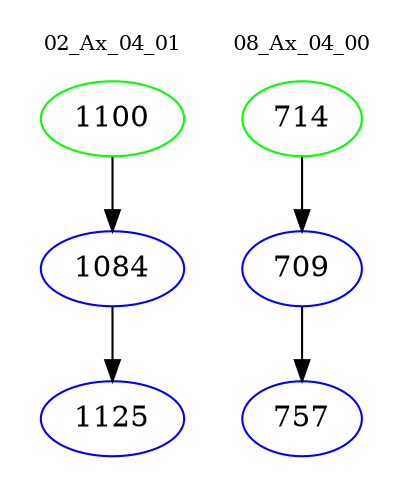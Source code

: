 digraph{
subgraph cluster_0 {
color = white
label = "02_Ax_04_01";
fontsize=10;
T0_1100 [label="1100", color="green"]
T0_1100 -> T0_1084 [color="black"]
T0_1084 [label="1084", color="blue"]
T0_1084 -> T0_1125 [color="black"]
T0_1125 [label="1125", color="blue"]
}
subgraph cluster_1 {
color = white
label = "08_Ax_04_00";
fontsize=10;
T1_714 [label="714", color="green"]
T1_714 -> T1_709 [color="black"]
T1_709 [label="709", color="blue"]
T1_709 -> T1_757 [color="black"]
T1_757 [label="757", color="blue"]
}
}

